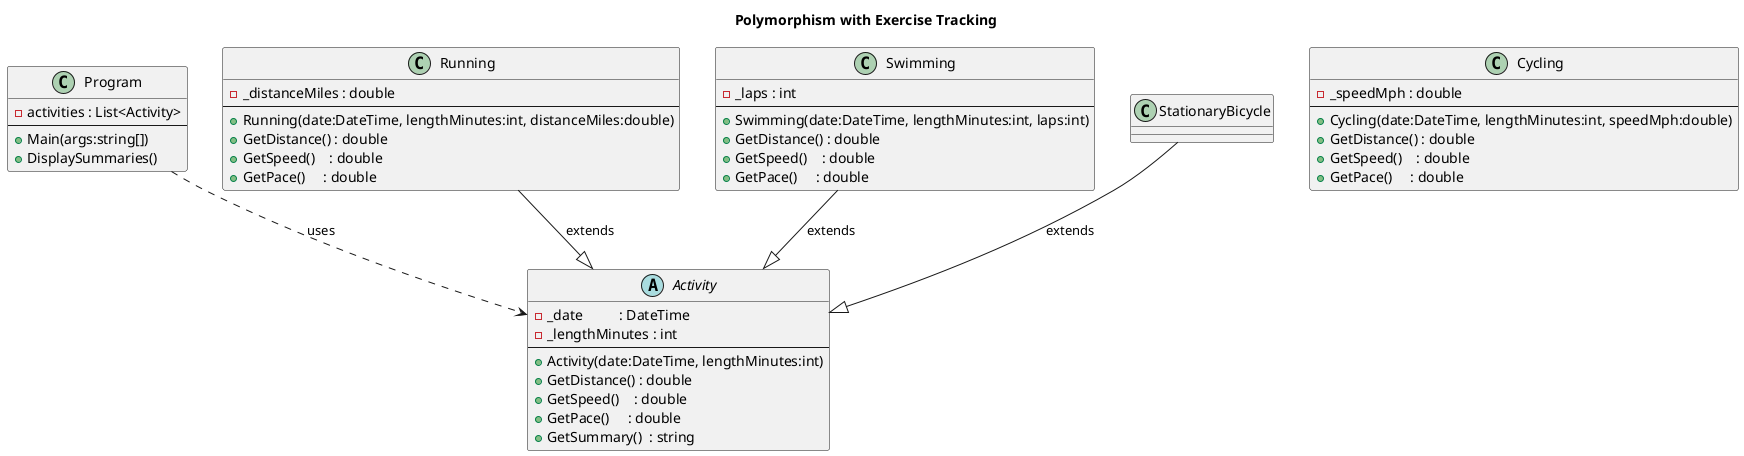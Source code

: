 @startuml
title Polymorphism with Exercise Tracking

'--------------------------------------------------
' Main driver: creates activities and displays summaries
'--------------------------------------------------
class Program {
  - activities : List<Activity>
  --
  + Main(args:string[])
  + DisplaySummaries()
}

'--------------------------------------------------
' Abstract base for all activities
'--------------------------------------------------
abstract class Activity {
  - _date          : DateTime
  - _lengthMinutes : int
  --
  + Activity(date:DateTime, lengthMinutes:int)
  + GetDistance() : double
  + GetSpeed()    : double
  + GetPace()     : double
  + GetSummary()  : string
}

'--------------------------------------------------
' Running: tracks a distance in miles
'--------------------------------------------------
class Running {
  - _distanceMiles : double
  --
  + Running(date:DateTime, lengthMinutes:int, distanceMiles:double)
  + GetDistance() : double
  + GetSpeed()    : double
  + GetPace()     : double
}

'--------------------------------------------------
' Stationary Bicycle: tracks a speed in mph
'--------------------------------------------------
class Cycling {
  - _speedMph : double
  --
  + Cycling(date:DateTime, lengthMinutes:int, speedMph:double)
  + GetDistance() : double
  + GetSpeed()    : double
  + GetPace()     : double
}

'--------------------------------------------------
' Swimming: tracks laps (50 m each), calculates distance
'--------------------------------------------------
class Swimming {
  - _laps : int
  --
  + Swimming(date:DateTime, lengthMinutes:int, laps:int)
  + GetDistance() : double
  + GetSpeed()    : double
  + GetPace()     : double
}

'--------------------------------------------------
' Relationships
'--------------------------------------------------
Program           ..> Activity             : uses
Running           --|> Activity            : extends
StationaryBicycle --|> Activity            : extends
Swimming          --|> Activity            : extends
@enduml